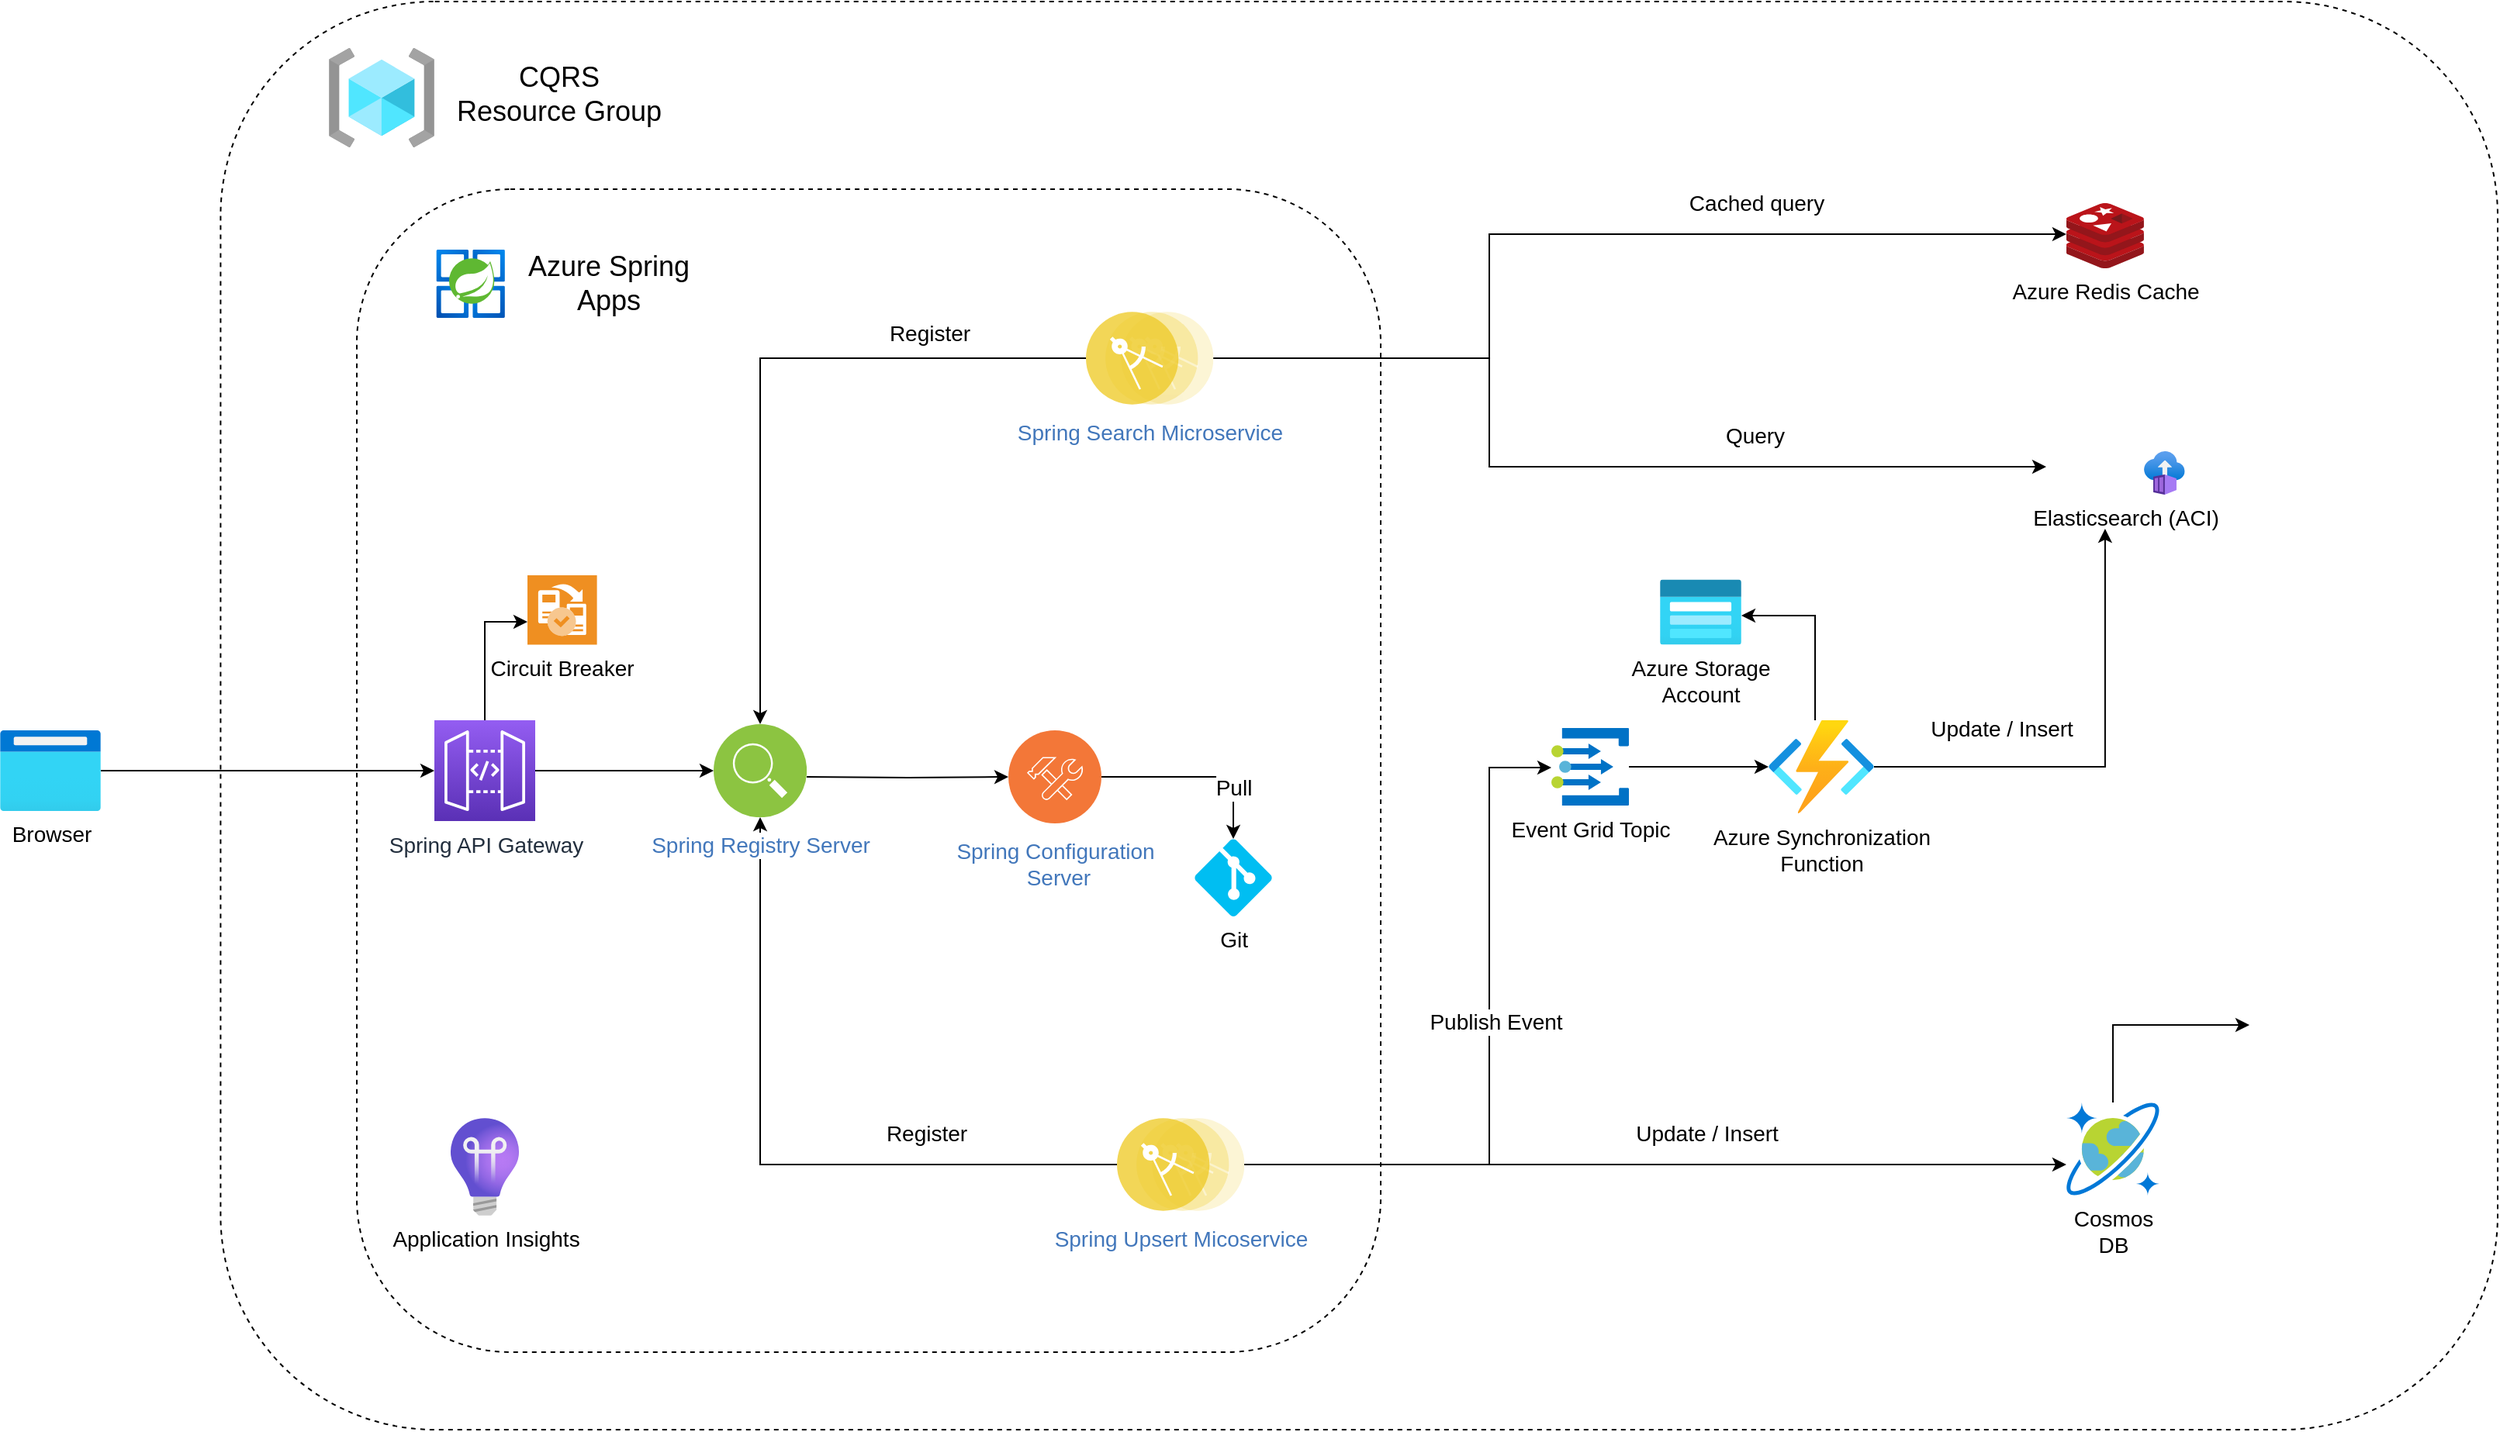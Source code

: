 <mxfile version="20.3.0" type="device" pages="2"><diagram name="Page-1" id="8fiS4RMWNtK7mJ5H-3MI"><mxGraphModel dx="3224" dy="2393" grid="1" gridSize="10" guides="1" tooltips="1" connect="1" arrows="1" fold="1" page="1" pageScale="1" pageWidth="850" pageHeight="1100" math="0" shadow="0"><root><mxCell id="0"/><mxCell id="1" parent="0"/><mxCell id="7WWsiU94-l1OGPSO3hbD-12" value="" style="rounded=1;whiteSpace=wrap;html=1;shadow=0;fillColor=none;dashed=1;" parent="1" vertex="1"><mxGeometry x="22.2" y="-70" width="1467.8" height="921" as="geometry"/></mxCell><mxCell id="7WWsiU94-l1OGPSO3hbD-3" value="" style="rounded=1;whiteSpace=wrap;html=1;shadow=0;fillColor=none;dashed=1;" parent="1" vertex="1"><mxGeometry x="110" y="51" width="660" height="750" as="geometry"/></mxCell><mxCell id="9O7ptg7d65ixouLEYRQT-41" style="edgeStyle=orthogonalEdgeStyle;rounded=0;orthogonalLoop=1;jettySize=auto;html=1;" parent="1" source="9O7ptg7d65ixouLEYRQT-1" target="9O7ptg7d65ixouLEYRQT-9" edge="1"><mxGeometry relative="1" as="geometry"/></mxCell><mxCell id="9O7ptg7d65ixouLEYRQT-1" value="&lt;font style=&quot;font-size: 14px;&quot;&gt;Browser&lt;/font&gt;" style="aspect=fixed;html=1;points=[];align=center;image;fontSize=12;image=img/lib/azure2/general/Browser.svg;" parent="1" vertex="1"><mxGeometry x="-120" y="400" width="65" height="52" as="geometry"/></mxCell><mxCell id="9O7ptg7d65ixouLEYRQT-3" value="&lt;font style=&quot;font-size: 14px;&quot;&gt;Circuit Breaker&lt;/font&gt;" style="shadow=0;dashed=0;html=1;strokeColor=none;fillColor=#EF8F21;labelPosition=center;verticalLabelPosition=bottom;verticalAlign=top;align=center;outlineConnect=0;shape=mxgraph.veeam.2d.assisted_failover_and_failback;" parent="1" vertex="1"><mxGeometry x="220" y="300" width="44.8" height="44.8" as="geometry"/></mxCell><mxCell id="9O7ptg7d65ixouLEYRQT-20" style="edgeStyle=orthogonalEdgeStyle;rounded=0;orthogonalLoop=1;jettySize=auto;html=1;" parent="1" source="9O7ptg7d65ixouLEYRQT-4" target="9O7ptg7d65ixouLEYRQT-13" edge="1"><mxGeometry relative="1" as="geometry"><Array as="points"><mxPoint x="370" y="160"/></Array></mxGeometry></mxCell><mxCell id="9O7ptg7d65ixouLEYRQT-38" value="&lt;font style=&quot;font-size: 14px;&quot;&gt;Register&lt;/font&gt;" style="edgeLabel;html=1;align=center;verticalAlign=middle;resizable=0;points=[];" parent="9O7ptg7d65ixouLEYRQT-20" vertex="1" connectable="0"><mxGeometry x="-0.548" y="-3" relative="1" as="geometry"><mxPoint y="-13" as="offset"/></mxGeometry></mxCell><mxCell id="9O7ptg7d65ixouLEYRQT-29" style="edgeStyle=orthogonalEdgeStyle;rounded=0;orthogonalLoop=1;jettySize=auto;html=1;" parent="1" source="9O7ptg7d65ixouLEYRQT-4" target="9O7ptg7d65ixouLEYRQT-16" edge="1"><mxGeometry relative="1" as="geometry"><Array as="points"><mxPoint x="840" y="160"/><mxPoint x="840" y="230"/></Array></mxGeometry></mxCell><mxCell id="9O7ptg7d65ixouLEYRQT-31" value="&lt;font style=&quot;font-size: 14px;&quot;&gt;Query&lt;/font&gt;" style="edgeLabel;html=1;align=center;verticalAlign=middle;resizable=0;points=[];" parent="9O7ptg7d65ixouLEYRQT-29" vertex="1" connectable="0"><mxGeometry x="-0.18" y="-2" relative="1" as="geometry"><mxPoint x="170" y="-22" as="offset"/></mxGeometry></mxCell><mxCell id="9O7ptg7d65ixouLEYRQT-30" style="edgeStyle=orthogonalEdgeStyle;rounded=0;orthogonalLoop=1;jettySize=auto;html=1;" parent="1" source="9O7ptg7d65ixouLEYRQT-4" target="9O7ptg7d65ixouLEYRQT-8" edge="1"><mxGeometry relative="1" as="geometry"><Array as="points"><mxPoint x="840" y="160"/><mxPoint x="840" y="80"/></Array></mxGeometry></mxCell><mxCell id="9O7ptg7d65ixouLEYRQT-32" value="&lt;font style=&quot;font-size: 14px;&quot;&gt;Cached query&lt;/font&gt;" style="edgeLabel;html=1;align=center;verticalAlign=middle;resizable=0;points=[];" parent="9O7ptg7d65ixouLEYRQT-30" vertex="1" connectable="0"><mxGeometry x="0.171" y="3" relative="1" as="geometry"><mxPoint x="61" y="-17" as="offset"/></mxGeometry></mxCell><mxCell id="9O7ptg7d65ixouLEYRQT-4" value="&lt;font style=&quot;font-size: 14px;&quot;&gt;Spring Search Microservice&lt;/font&gt;" style="aspect=fixed;perimeter=ellipsePerimeter;html=1;align=center;shadow=0;dashed=0;fontColor=#4277BB;labelBackgroundColor=#ffffff;fontSize=12;spacingTop=3;image;image=img/lib/ibm/applications/microservice.svg;" parent="1" vertex="1"><mxGeometry x="580" y="130" width="82.2" height="60" as="geometry"/></mxCell><mxCell id="9O7ptg7d65ixouLEYRQT-21" style="edgeStyle=orthogonalEdgeStyle;rounded=0;orthogonalLoop=1;jettySize=auto;html=1;color=green" parent="1" source="9O7ptg7d65ixouLEYRQT-5" target="9O7ptg7d65ixouLEYRQT-13" edge="1"><mxGeometry relative="1" as="geometry"/></mxCell><mxCell id="9O7ptg7d65ixouLEYRQT-39" value="&lt;font style=&quot;font-size: 14px;&quot;&gt;Register&lt;/font&gt;" style="edgeLabel;html=1;align=center;verticalAlign=middle;resizable=0;points=[];" parent="9O7ptg7d65ixouLEYRQT-21" vertex="1" connectable="0"><mxGeometry x="-0.343" y="3" relative="1" as="geometry"><mxPoint x="26" y="-23" as="offset"/></mxGeometry></mxCell><mxCell id="7WWsiU94-l1OGPSO3hbD-16" style="edgeStyle=orthogonalEdgeStyle;rounded=0;orthogonalLoop=1;jettySize=auto;html=1;fontSize=14;" parent="1" source="9O7ptg7d65ixouLEYRQT-5" target="9O7ptg7d65ixouLEYRQT-6" edge="1"><mxGeometry relative="1" as="geometry"><Array as="points"><mxPoint x="1242" y="680"/></Array></mxGeometry></mxCell><mxCell id="7WWsiU94-l1OGPSO3hbD-19" value="Update / Insert" style="edgeLabel;html=1;align=center;verticalAlign=middle;resizable=0;points=[];fontSize=14;" parent="7WWsiU94-l1OGPSO3hbD-16" vertex="1" connectable="0"><mxGeometry x="-0.121" y="1" relative="1" as="geometry"><mxPoint x="65" y="-19" as="offset"/></mxGeometry></mxCell><mxCell id="7WWsiU94-l1OGPSO3hbD-18" style="edgeStyle=orthogonalEdgeStyle;rounded=0;orthogonalLoop=1;jettySize=auto;html=1;fontSize=14;" parent="1" source="9O7ptg7d65ixouLEYRQT-5" target="9O7ptg7d65ixouLEYRQT-15" edge="1"><mxGeometry relative="1" as="geometry"><Array as="points"><mxPoint x="840" y="680"/><mxPoint x="840" y="424"/></Array></mxGeometry></mxCell><mxCell id="7WWsiU94-l1OGPSO3hbD-20" value="Publish Event" style="edgeLabel;html=1;align=center;verticalAlign=middle;resizable=0;points=[];fontSize=14;" parent="7WWsiU94-l1OGPSO3hbD-18" vertex="1" connectable="0"><mxGeometry x="0.097" y="-4" relative="1" as="geometry"><mxPoint y="-1" as="offset"/></mxGeometry></mxCell><mxCell id="9O7ptg7d65ixouLEYRQT-5" value="&lt;font style=&quot;font-size: 14px;&quot;&gt;Spring Upsert Micoservice&lt;/font&gt;" style="aspect=fixed;perimeter=ellipsePerimeter;html=1;align=center;shadow=0;dashed=0;fontColor=#4277BB;labelBackgroundColor=#ffffff;fontSize=12;spacingTop=3;image;image=img/lib/ibm/applications/microservice.svg;" parent="1" vertex="1"><mxGeometry x="600" y="650" width="82.2" height="60" as="geometry"/></mxCell><mxCell id="7WWsiU94-l1OGPSO3hbD-10" style="edgeStyle=orthogonalEdgeStyle;rounded=0;orthogonalLoop=1;jettySize=auto;html=1;fontSize=18;" parent="1" source="9O7ptg7d65ixouLEYRQT-6" target="7WWsiU94-l1OGPSO3hbD-7" edge="1"><mxGeometry relative="1" as="geometry"><Array as="points"><mxPoint x="1290" y="590"/><mxPoint x="1290" y="590"/></Array></mxGeometry></mxCell><mxCell id="9O7ptg7d65ixouLEYRQT-6" value="&lt;font style=&quot;font-size: 14px;&quot;&gt;Cosmos&lt;br&gt;DB&lt;br&gt;&lt;/font&gt;" style="sketch=0;aspect=fixed;html=1;points=[];align=center;image;fontSize=12;image=img/lib/mscae/CosmosDB.svg;" parent="1" vertex="1"><mxGeometry x="1211.95" y="640" width="60" height="60" as="geometry"/></mxCell><mxCell id="9O7ptg7d65ixouLEYRQT-8" value="&lt;font style=&quot;font-size: 14px;&quot;&gt;Azure Redis Cache&lt;/font&gt;" style="sketch=0;aspect=fixed;html=1;points=[];align=center;image;fontSize=12;image=img/lib/mscae/Cache_Redis_Product.svg;" parent="1" vertex="1"><mxGeometry x="1211.95" y="60" width="50" height="42" as="geometry"/></mxCell><mxCell id="9O7ptg7d65ixouLEYRQT-19" style="edgeStyle=orthogonalEdgeStyle;rounded=0;orthogonalLoop=1;jettySize=auto;html=1;" parent="1" source="9O7ptg7d65ixouLEYRQT-9" target="9O7ptg7d65ixouLEYRQT-13" edge="1"><mxGeometry relative="1" as="geometry"/></mxCell><mxCell id="9O7ptg7d65ixouLEYRQT-40" style="edgeStyle=orthogonalEdgeStyle;rounded=0;orthogonalLoop=1;jettySize=auto;html=1;" parent="1" source="9O7ptg7d65ixouLEYRQT-9" target="9O7ptg7d65ixouLEYRQT-3" edge="1"><mxGeometry relative="1" as="geometry"><Array as="points"><mxPoint x="193" y="330"/></Array></mxGeometry></mxCell><mxCell id="9O7ptg7d65ixouLEYRQT-9" value="&lt;font style=&quot;font-size: 14px;&quot;&gt;Spring API Gateway&lt;/font&gt;" style="sketch=0;points=[[0,0,0],[0.25,0,0],[0.5,0,0],[0.75,0,0],[1,0,0],[0,1,0],[0.25,1,0],[0.5,1,0],[0.75,1,0],[1,1,0],[0,0.25,0],[0,0.5,0],[0,0.75,0],[1,0.25,0],[1,0.5,0],[1,0.75,0]];outlineConnect=0;fontColor=#232F3E;gradientColor=#945DF2;gradientDirection=north;fillColor=#5A30B5;strokeColor=#ffffff;dashed=0;verticalLabelPosition=bottom;verticalAlign=top;align=center;html=1;fontSize=12;fontStyle=0;aspect=fixed;shape=mxgraph.aws4.resourceIcon;resIcon=mxgraph.aws4.api_gateway;" parent="1" vertex="1"><mxGeometry x="160" y="393.5" width="65" height="65" as="geometry"/></mxCell><mxCell id="9O7ptg7d65ixouLEYRQT-42" style="edgeStyle=orthogonalEdgeStyle;rounded=0;orthogonalLoop=1;jettySize=auto;html=1;" parent="1" source="9O7ptg7d65ixouLEYRQT-10" target="9O7ptg7d65ixouLEYRQT-16" edge="1"><mxGeometry relative="1" as="geometry"/></mxCell><mxCell id="9O7ptg7d65ixouLEYRQT-43" value="&lt;font style=&quot;font-size: 14px;&quot;&gt;Update / Insert&lt;/font&gt;" style="edgeLabel;html=1;align=center;verticalAlign=middle;resizable=0;points=[];" parent="9O7ptg7d65ixouLEYRQT-42" vertex="1" connectable="0"><mxGeometry x="-0.342" y="1" relative="1" as="geometry"><mxPoint x="-18" y="-24" as="offset"/></mxGeometry></mxCell><mxCell id="7WWsiU94-l1OGPSO3hbD-24" style="edgeStyle=orthogonalEdgeStyle;rounded=0;orthogonalLoop=1;jettySize=auto;html=1;fontSize=14;" parent="1" source="9O7ptg7d65ixouLEYRQT-10" target="7WWsiU94-l1OGPSO3hbD-23" edge="1"><mxGeometry relative="1" as="geometry"><Array as="points"><mxPoint x="1050" y="326"/></Array></mxGeometry></mxCell><mxCell id="9O7ptg7d65ixouLEYRQT-10" value="&lt;font style=&quot;font-size: 14px;&quot;&gt;Azure Synchronization &lt;br&gt;Function&lt;/font&gt;" style="aspect=fixed;html=1;points=[];align=center;image;fontSize=12;image=img/lib/azure2/compute/Function_Apps.svg;" parent="1" vertex="1"><mxGeometry x="1020" y="393.5" width="68" height="60" as="geometry"/></mxCell><mxCell id="9O7ptg7d65ixouLEYRQT-27" style="edgeStyle=orthogonalEdgeStyle;rounded=0;orthogonalLoop=1;jettySize=auto;html=1;" parent="1" target="9O7ptg7d65ixouLEYRQT-14" edge="1"><mxGeometry relative="1" as="geometry"><mxPoint x="400" y="430" as="sourcePoint"/></mxGeometry></mxCell><mxCell id="9O7ptg7d65ixouLEYRQT-13" value="&lt;font style=&quot;font-size: 14px;&quot;&gt;Spring Registry Server&lt;/font&gt;" style="aspect=fixed;perimeter=ellipsePerimeter;html=1;align=center;shadow=0;dashed=0;fontColor=#4277BB;labelBackgroundColor=#ffffff;fontSize=12;spacingTop=3;image;image=img/lib/ibm/infrastructure/service_discovery_configuration.svg;" parent="1" vertex="1"><mxGeometry x="340" y="396" width="60" height="60" as="geometry"/></mxCell><mxCell id="9O7ptg7d65ixouLEYRQT-25" style="edgeStyle=orthogonalEdgeStyle;rounded=0;orthogonalLoop=1;jettySize=auto;html=1;entryX=0.5;entryY=0;entryDx=0;entryDy=0;entryPerimeter=0;" parent="1" source="9O7ptg7d65ixouLEYRQT-14" target="9O7ptg7d65ixouLEYRQT-17" edge="1"><mxGeometry relative="1" as="geometry"/></mxCell><mxCell id="7WWsiU94-l1OGPSO3hbD-25" value="Pull" style="edgeLabel;html=1;align=center;verticalAlign=middle;resizable=0;points=[];fontSize=14;" parent="9O7ptg7d65ixouLEYRQT-25" vertex="1" connectable="0"><mxGeometry x="0.459" relative="1" as="geometry"><mxPoint y="1" as="offset"/></mxGeometry></mxCell><mxCell id="9O7ptg7d65ixouLEYRQT-14" value="&lt;font style=&quot;font-size: 14px;&quot;&gt;Spring Configuration&lt;br&gt;&amp;nbsp;Server&lt;/font&gt;" style="aspect=fixed;perimeter=ellipsePerimeter;html=1;align=center;shadow=0;dashed=0;fontColor=#4277BB;labelBackgroundColor=#ffffff;fontSize=12;spacingTop=3;image;image=img/lib/ibm/devops/configuration_management.svg;" parent="1" vertex="1"><mxGeometry x="530" y="400" width="60" height="60" as="geometry"/></mxCell><mxCell id="7WWsiU94-l1OGPSO3hbD-17" style="edgeStyle=orthogonalEdgeStyle;rounded=0;orthogonalLoop=1;jettySize=auto;html=1;fontSize=14;" parent="1" source="9O7ptg7d65ixouLEYRQT-15" target="9O7ptg7d65ixouLEYRQT-10" edge="1"><mxGeometry relative="1" as="geometry"/></mxCell><mxCell id="9O7ptg7d65ixouLEYRQT-15" value="&lt;font style=&quot;font-size: 14px;&quot;&gt;Event Grid Topic&lt;/font&gt;" style="sketch=0;aspect=fixed;html=1;points=[];align=center;image;fontSize=12;image=img/lib/mscae/Event_Grid_Topics.svg;" parent="1" vertex="1"><mxGeometry x="880" y="398.5" width="50" height="50" as="geometry"/></mxCell><mxCell id="9O7ptg7d65ixouLEYRQT-16" value="" style="shape=image;verticalLabelPosition=bottom;labelBackgroundColor=default;verticalAlign=top;aspect=fixed;imageAspect=0;image=https://images.contentstack.io/v3/assets/bltefdd0b53724fa2ce/blt5d10f3a91df97d15/620a9ac8849cd422f315b83d/logo-elastic-vertical-reverse.svg;" parent="1" vertex="1"><mxGeometry x="1199" y="180" width="75.9" height="90" as="geometry"/></mxCell><mxCell id="9O7ptg7d65ixouLEYRQT-17" value="&lt;font style=&quot;font-size: 14px;&quot;&gt;Git&lt;/font&gt;" style="verticalLabelPosition=bottom;html=1;verticalAlign=top;align=center;strokeColor=none;fillColor=#00BEF2;shape=mxgraph.azure.git_repository;" parent="1" vertex="1"><mxGeometry x="650" y="470" width="50" height="50" as="geometry"/></mxCell><mxCell id="7WWsiU94-l1OGPSO3hbD-4" value="" style="aspect=fixed;html=1;points=[];align=center;image;fontSize=12;image=img/lib/azure2/compute/Azure_Spring_Cloud.svg;shadow=0;" parent="1" vertex="1"><mxGeometry x="160" y="90" width="46.75" height="44" as="geometry"/></mxCell><mxCell id="7WWsiU94-l1OGPSO3hbD-7" value="" style="shape=image;verticalLabelPosition=bottom;labelBackgroundColor=default;verticalAlign=top;aspect=fixed;imageAspect=0;image=https://miro.medium.com/max/512/1*doAg1_fMQKWFoub-6gwUiQ.png;" parent="1" vertex="1"><mxGeometry x="1330" y="560" width="50" height="50" as="geometry"/></mxCell><mxCell id="7WWsiU94-l1OGPSO3hbD-8" value="&lt;font style=&quot;font-size: 18px;&quot;&gt;Azure Spring &lt;br&gt;Apps&lt;/font&gt;" style="text;html=1;align=center;verticalAlign=middle;resizable=0;points=[];autosize=1;strokeColor=none;fillColor=none;" parent="1" vertex="1"><mxGeometry x="206.75" y="82" width="130" height="60" as="geometry"/></mxCell><mxCell id="7WWsiU94-l1OGPSO3hbD-14" value="" style="aspect=fixed;html=1;points=[];align=center;image;fontSize=12;image=img/lib/azure2/general/Resource_Groups.svg;shadow=0;dashed=1;fillColor=none;" parent="1" vertex="1"><mxGeometry x="92" y="-40" width="68" height="64" as="geometry"/></mxCell><mxCell id="7WWsiU94-l1OGPSO3hbD-15" value="&lt;span style=&quot;font-size: 18px;&quot;&gt;CQRS &lt;br&gt;Resource Group&lt;/span&gt;" style="text;html=1;align=center;verticalAlign=middle;resizable=0;points=[];autosize=1;strokeColor=none;fillColor=none;" parent="1" vertex="1"><mxGeometry x="160" y="-40" width="160" height="60" as="geometry"/></mxCell><mxCell id="7WWsiU94-l1OGPSO3hbD-21" value="" style="aspect=fixed;html=1;points=[];align=center;image;fontSize=12;image=img/lib/azure2/compute/Container_Instances.svg;shadow=0;dashed=1;fillColor=none;" parent="1" vertex="1"><mxGeometry x="1262" y="220" width="26.35" height="28" as="geometry"/></mxCell><mxCell id="7WWsiU94-l1OGPSO3hbD-22" value="Elasticsearch (ACI)" style="text;html=1;align=center;verticalAlign=middle;resizable=0;points=[];autosize=1;strokeColor=none;fillColor=none;fontSize=14;" parent="1" vertex="1"><mxGeometry x="1180" y="248" width="140" height="30" as="geometry"/></mxCell><mxCell id="7WWsiU94-l1OGPSO3hbD-23" value="&lt;font style=&quot;font-size: 14px;&quot;&gt;Azure Storage&lt;br&gt;Account&lt;/font&gt;" style="aspect=fixed;html=1;points=[];align=center;image;fontSize=12;image=img/lib/azure2/storage/Storage_Accounts_Classic.svg;shadow=0;dashed=1;fillColor=none;" parent="1" vertex="1"><mxGeometry x="950" y="302.8" width="52.5" height="42" as="geometry"/></mxCell><mxCell id="7WWsiU94-l1OGPSO3hbD-26" value="&lt;font style=&quot;font-size: 14px;&quot;&gt;Application Insights&lt;/font&gt;" style="aspect=fixed;html=1;points=[];align=center;image;fontSize=12;image=img/lib/azure2/devops/Application_Insights.svg;shadow=0;dashed=1;fillColor=none;" parent="1" vertex="1"><mxGeometry x="170.5" y="650" width="44" height="63" as="geometry"/></mxCell></root></mxGraphModel></diagram><diagram name="Page-2" id="SWxa4YG4CaH8TGhZHQ8g"><mxGraphModel dx="1662" dy="905" grid="1" gridSize="10" guides="1" tooltips="1" connect="1" arrows="1" fold="1" page="1" pageScale="1" pageWidth="850" pageHeight="1100" math="0" shadow="0"><root><mxCell id="0"/><mxCell id="1" parent="0"/><mxCell id="n-R-Bj8JbcsBFkUX0368-5" style="edgeStyle=orthogonalEdgeStyle;rounded=0;orthogonalLoop=1;jettySize=auto;html=1;entryX=0.5;entryY=0;entryDx=0;entryDy=0;fontSize=14;" parent="1" source="g7SywVnD44g97NQSHn_V-1" target="n-R-Bj8JbcsBFkUX0368-3" edge="1"><mxGeometry relative="1" as="geometry"/></mxCell><mxCell id="g7SywVnD44g97NQSHn_V-1" value="" style="aspect=fixed;html=1;points=[];align=center;image;fontSize=12;image=img/lib/azure2/compute/Function_Apps.svg;shadow=0;dashed=1;fillColor=none;" parent="1" vertex="1"><mxGeometry x="500" y="355" width="68" height="60" as="geometry"/></mxCell><mxCell id="n-R-Bj8JbcsBFkUX0368-4" style="edgeStyle=orthogonalEdgeStyle;rounded=0;orthogonalLoop=1;jettySize=auto;html=1;fontSize=14;" parent="1" source="g7SywVnD44g97NQSHn_V-2" target="g7SywVnD44g97NQSHn_V-1" edge="1"><mxGeometry relative="1" as="geometry"/></mxCell><mxCell id="g7SywVnD44g97NQSHn_V-2" value="" style="sketch=0;aspect=fixed;html=1;points=[];align=center;image;fontSize=12;image=img/lib/mscae/Event_Grid_Topics.svg;shadow=0;dashed=1;fillColor=none;" parent="1" vertex="1"><mxGeometry x="330" y="360" width="50" height="50" as="geometry"/></mxCell><mxCell id="n-R-Bj8JbcsBFkUX0368-2" style="edgeStyle=orthogonalEdgeStyle;rounded=0;orthogonalLoop=1;jettySize=auto;html=1;fontSize=14;" parent="1" source="n-R-Bj8JbcsBFkUX0368-1" target="g7SywVnD44g97NQSHn_V-2" edge="1"><mxGeometry relative="1" as="geometry"><Array as="points"><mxPoint x="181" y="385"/></Array></mxGeometry></mxCell><mxCell id="n-R-Bj8JbcsBFkUX0368-1" value="&lt;font style=&quot;font-size: 14px;&quot;&gt;Upsert Microservice&lt;/font&gt;" style="aspect=fixed;perimeter=ellipsePerimeter;html=1;align=center;shadow=0;dashed=0;fontColor=#4277BB;labelBackgroundColor=#ffffff;fontSize=12;spacingTop=3;image;image=img/lib/ibm/applications/microservice.svg;fillColor=none;" parent="1" vertex="1"><mxGeometry x="140" y="520" width="82.2" height="60" as="geometry"/></mxCell><mxCell id="n-R-Bj8JbcsBFkUX0368-3" value="" style="shape=image;verticalLabelPosition=bottom;labelBackgroundColor=default;verticalAlign=top;aspect=fixed;imageAspect=0;image=https://cdn.worldvectorlogo.com/logos/elasticsearch.svg;" parent="1" vertex="1"><mxGeometry x="660" y="510" width="70" height="70" as="geometry"/></mxCell><mxCell id="n-R-Bj8JbcsBFkUX0368-6" value="Elasticsearch (ACI)" style="text;html=1;align=center;verticalAlign=middle;resizable=0;points=[];autosize=1;strokeColor=none;fillColor=none;fontSize=14;" parent="1" vertex="1"><mxGeometry x="625" y="580" width="140" height="30" as="geometry"/></mxCell></root></mxGraphModel></diagram></mxfile>